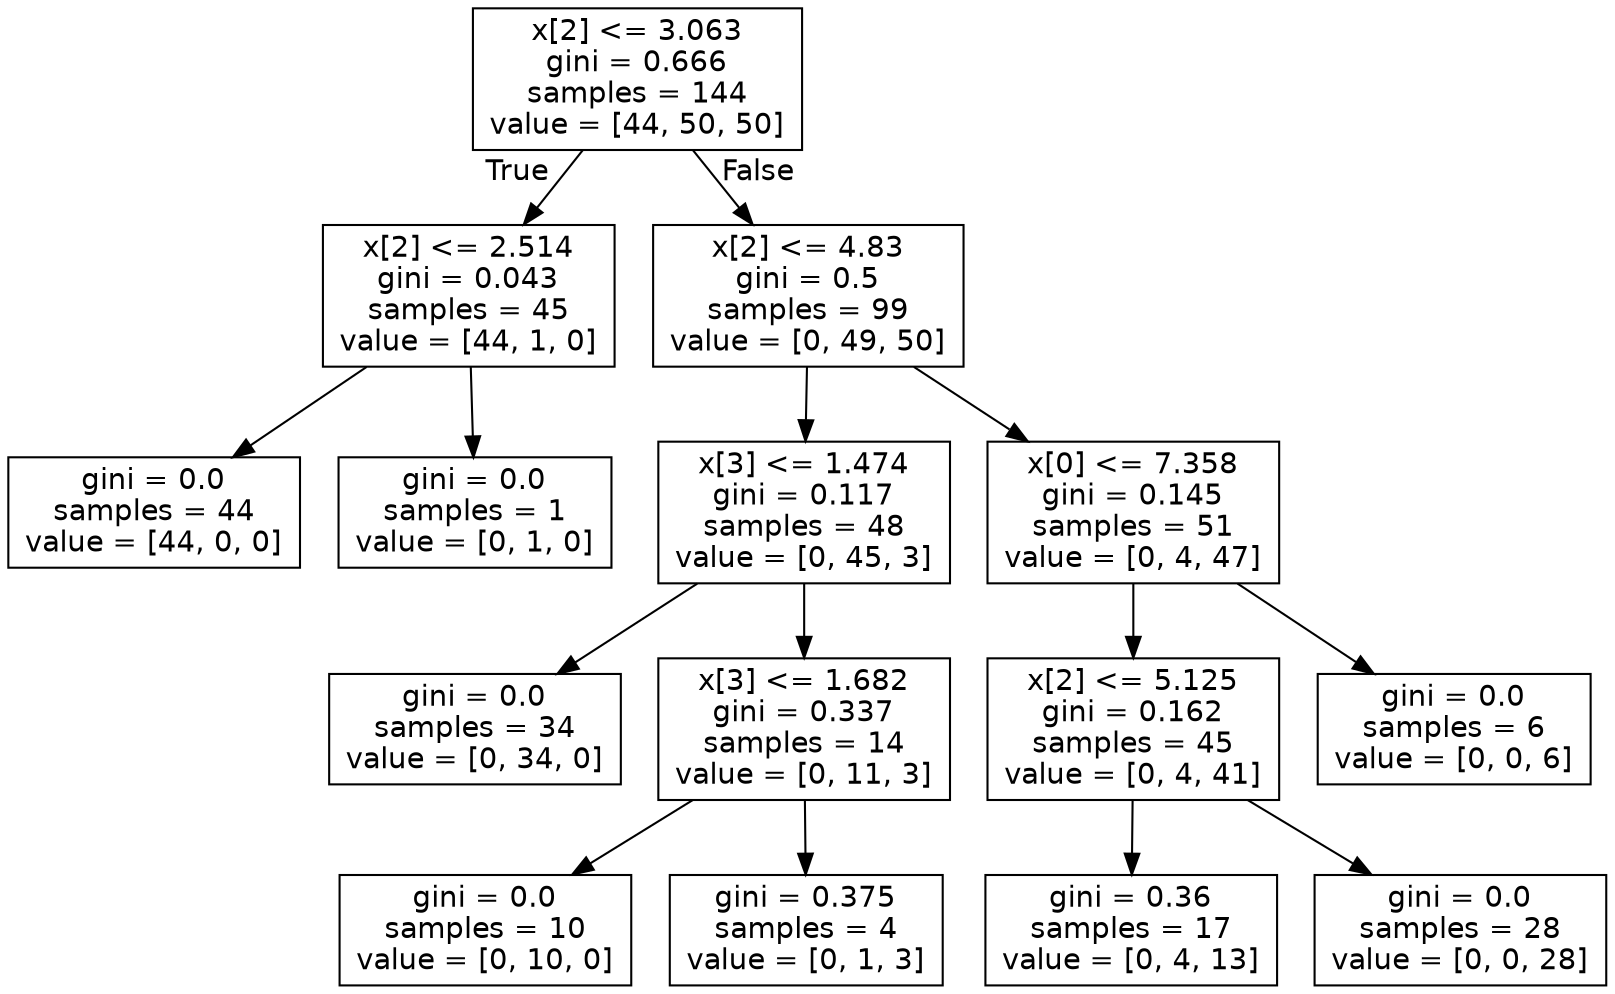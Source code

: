 digraph Tree {
node [shape=box, fontname="helvetica"] ;
edge [fontname="helvetica"] ;
0 [label="x[2] <= 3.063\ngini = 0.666\nsamples = 144\nvalue = [44, 50, 50]"] ;
1 [label="x[2] <= 2.514\ngini = 0.043\nsamples = 45\nvalue = [44, 1, 0]"] ;
0 -> 1 [labeldistance=2.5, labelangle=45, headlabel="True"] ;
2 [label="gini = 0.0\nsamples = 44\nvalue = [44, 0, 0]"] ;
1 -> 2 ;
3 [label="gini = 0.0\nsamples = 1\nvalue = [0, 1, 0]"] ;
1 -> 3 ;
4 [label="x[2] <= 4.83\ngini = 0.5\nsamples = 99\nvalue = [0, 49, 50]"] ;
0 -> 4 [labeldistance=2.5, labelangle=-45, headlabel="False"] ;
5 [label="x[3] <= 1.474\ngini = 0.117\nsamples = 48\nvalue = [0, 45, 3]"] ;
4 -> 5 ;
6 [label="gini = 0.0\nsamples = 34\nvalue = [0, 34, 0]"] ;
5 -> 6 ;
7 [label="x[3] <= 1.682\ngini = 0.337\nsamples = 14\nvalue = [0, 11, 3]"] ;
5 -> 7 ;
8 [label="gini = 0.0\nsamples = 10\nvalue = [0, 10, 0]"] ;
7 -> 8 ;
9 [label="gini = 0.375\nsamples = 4\nvalue = [0, 1, 3]"] ;
7 -> 9 ;
10 [label="x[0] <= 7.358\ngini = 0.145\nsamples = 51\nvalue = [0, 4, 47]"] ;
4 -> 10 ;
11 [label="x[2] <= 5.125\ngini = 0.162\nsamples = 45\nvalue = [0, 4, 41]"] ;
10 -> 11 ;
12 [label="gini = 0.36\nsamples = 17\nvalue = [0, 4, 13]"] ;
11 -> 12 ;
13 [label="gini = 0.0\nsamples = 28\nvalue = [0, 0, 28]"] ;
11 -> 13 ;
14 [label="gini = 0.0\nsamples = 6\nvalue = [0, 0, 6]"] ;
10 -> 14 ;
}